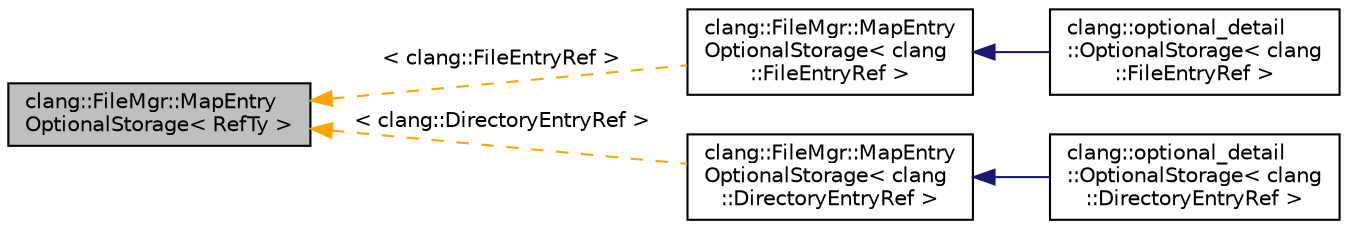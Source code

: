 digraph "clang::FileMgr::MapEntryOptionalStorage&lt; RefTy &gt;"
{
 // LATEX_PDF_SIZE
  bgcolor="transparent";
  edge [fontname="Helvetica",fontsize="10",labelfontname="Helvetica",labelfontsize="10"];
  node [fontname="Helvetica",fontsize="10",shape=record];
  rankdir="LR";
  Node1 [label="clang::FileMgr::MapEntry\lOptionalStorage\< RefTy \>",height=0.2,width=0.4,color="black", fillcolor="grey75", style="filled", fontcolor="black",tooltip="Customized storage for refs derived from map entires in FileManager, using the private optional_none_..."];
  Node1 -> Node2 [dir="back",color="orange",fontsize="10",style="dashed",label=" \< clang::FileEntryRef \>" ,fontname="Helvetica"];
  Node2 [label="clang::FileMgr::MapEntry\lOptionalStorage\< clang\l::FileEntryRef \>",height=0.2,width=0.4,color="black",URL="$classclang_1_1FileMgr_1_1MapEntryOptionalStorage.html",tooltip=" "];
  Node2 -> Node3 [dir="back",color="midnightblue",fontsize="10",style="solid",fontname="Helvetica"];
  Node3 [label="clang::optional_detail\l::OptionalStorage\< clang\l::FileEntryRef \>",height=0.2,width=0.4,color="black",URL="$classclang_1_1optional__detail_1_1OptionalStorage_3_01clang_1_1FileEntryRef_01_4.html",tooltip="Customize OptionalStorage<FileEntryRef> to use FileEntryRef and its optional_none_tag to keep it the ..."];
  Node1 -> Node4 [dir="back",color="orange",fontsize="10",style="dashed",label=" \< clang::DirectoryEntryRef \>" ,fontname="Helvetica"];
  Node4 [label="clang::FileMgr::MapEntry\lOptionalStorage\< clang\l::DirectoryEntryRef \>",height=0.2,width=0.4,color="black",URL="$classclang_1_1FileMgr_1_1MapEntryOptionalStorage.html",tooltip=" "];
  Node4 -> Node5 [dir="back",color="midnightblue",fontsize="10",style="solid",fontname="Helvetica"];
  Node5 [label="clang::optional_detail\l::OptionalStorage\< clang\l::DirectoryEntryRef \>",height=0.2,width=0.4,color="black",URL="$classclang_1_1optional__detail_1_1OptionalStorage_3_01clang_1_1DirectoryEntryRef_01_4.html",tooltip="Customize OptionalStorage<DirectoryEntryRef> to use DirectoryEntryRef and its optional_none_tag to ke..."];
}
